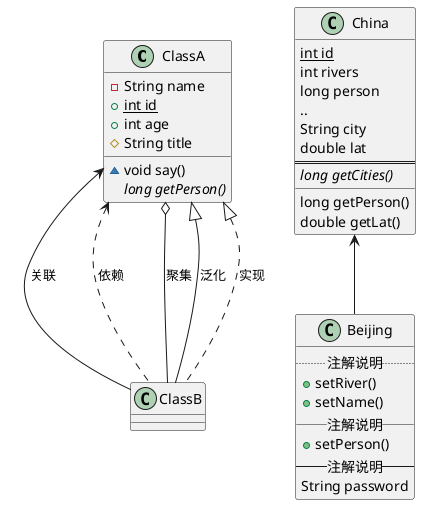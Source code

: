 @startuml
ClassA <-- ClassB:关联
ClassA <.. ClassB : 依赖
ClassA o-- ClassB:聚集
ClassA <|-- ClassB:泛化
ClassA <|.. ClassB:实现

Class ClassA{
    -String name
    {static}+int id /' 表示 静态属性（下划线） '/
    + int age
    #String title
    ~void say()
    {abstract}long getPerson() /' 表示 抽象方法（斜体） '/
}

class China {
  {static} int id
  int rivers
  long person
  .. /' 省略号 '/
  String city
  double lat
  ==/' 双分割线 '/
  {abstract}long getCities()
  __/' 单分割线 '/
  long getPerson()
  double getLat()
}

class Beijing {
  .. 注解说明 ..
  + setRiver()
  + setName()
  __ 注解说明 __
  + setPerson()
  -- 注解说明 --
  String password
}
 China <-- Beijing
@enduml